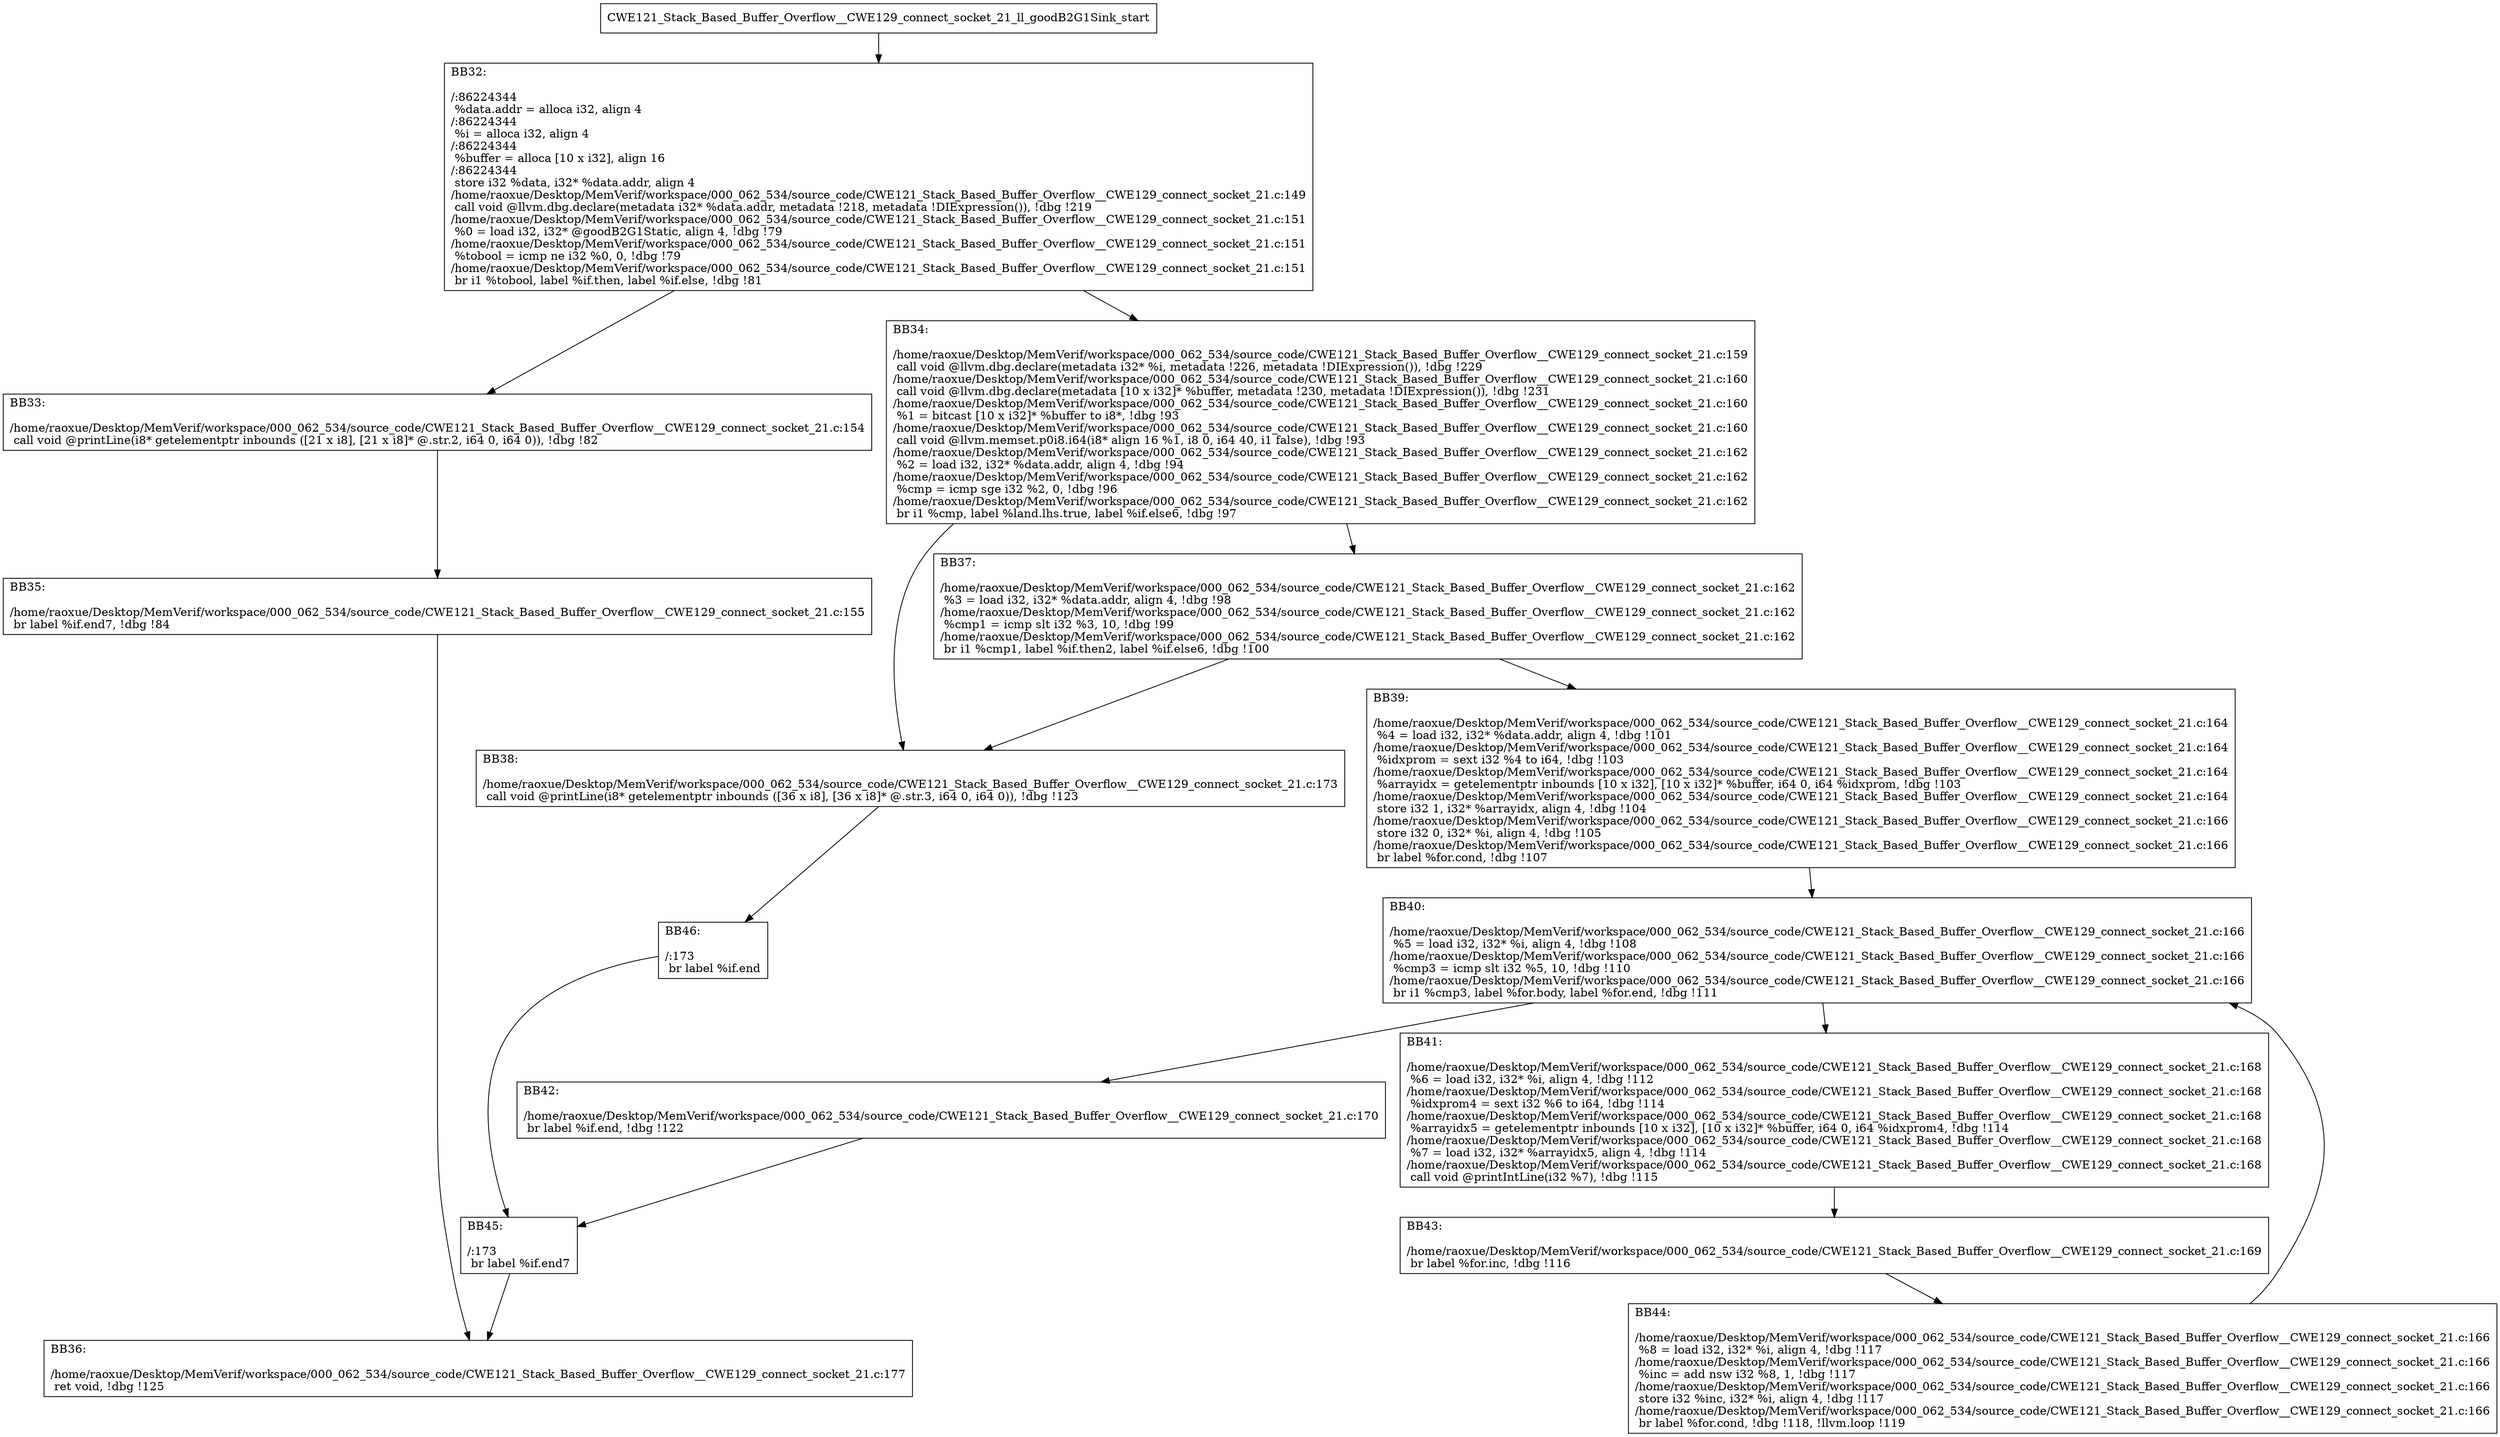digraph "CFG for'CWE121_Stack_Based_Buffer_Overflow__CWE129_connect_socket_21_ll_goodB2G1Sink' function" {
	BBCWE121_Stack_Based_Buffer_Overflow__CWE129_connect_socket_21_ll_goodB2G1Sink_start[shape=record,label="{CWE121_Stack_Based_Buffer_Overflow__CWE129_connect_socket_21_ll_goodB2G1Sink_start}"];
	BBCWE121_Stack_Based_Buffer_Overflow__CWE129_connect_socket_21_ll_goodB2G1Sink_start-> CWE121_Stack_Based_Buffer_Overflow__CWE129_connect_socket_21_ll_goodB2G1SinkBB32;
	CWE121_Stack_Based_Buffer_Overflow__CWE129_connect_socket_21_ll_goodB2G1SinkBB32 [shape=record, label="{BB32:\l\l/:86224344\l
  %data.addr = alloca i32, align 4\l
/:86224344\l
  %i = alloca i32, align 4\l
/:86224344\l
  %buffer = alloca [10 x i32], align 16\l
/:86224344\l
  store i32 %data, i32* %data.addr, align 4\l
/home/raoxue/Desktop/MemVerif/workspace/000_062_534/source_code/CWE121_Stack_Based_Buffer_Overflow__CWE129_connect_socket_21.c:149\l
  call void @llvm.dbg.declare(metadata i32* %data.addr, metadata !218, metadata !DIExpression()), !dbg !219\l
/home/raoxue/Desktop/MemVerif/workspace/000_062_534/source_code/CWE121_Stack_Based_Buffer_Overflow__CWE129_connect_socket_21.c:151\l
  %0 = load i32, i32* @goodB2G1Static, align 4, !dbg !79\l
/home/raoxue/Desktop/MemVerif/workspace/000_062_534/source_code/CWE121_Stack_Based_Buffer_Overflow__CWE129_connect_socket_21.c:151\l
  %tobool = icmp ne i32 %0, 0, !dbg !79\l
/home/raoxue/Desktop/MemVerif/workspace/000_062_534/source_code/CWE121_Stack_Based_Buffer_Overflow__CWE129_connect_socket_21.c:151\l
  br i1 %tobool, label %if.then, label %if.else, !dbg !81\l
}"];
	CWE121_Stack_Based_Buffer_Overflow__CWE129_connect_socket_21_ll_goodB2G1SinkBB32-> CWE121_Stack_Based_Buffer_Overflow__CWE129_connect_socket_21_ll_goodB2G1SinkBB33;
	CWE121_Stack_Based_Buffer_Overflow__CWE129_connect_socket_21_ll_goodB2G1SinkBB32-> CWE121_Stack_Based_Buffer_Overflow__CWE129_connect_socket_21_ll_goodB2G1SinkBB34;
	CWE121_Stack_Based_Buffer_Overflow__CWE129_connect_socket_21_ll_goodB2G1SinkBB33 [shape=record, label="{BB33:\l\l/home/raoxue/Desktop/MemVerif/workspace/000_062_534/source_code/CWE121_Stack_Based_Buffer_Overflow__CWE129_connect_socket_21.c:154\l
  call void @printLine(i8* getelementptr inbounds ([21 x i8], [21 x i8]* @.str.2, i64 0, i64 0)), !dbg !82\l
}"];
	CWE121_Stack_Based_Buffer_Overflow__CWE129_connect_socket_21_ll_goodB2G1SinkBB33-> CWE121_Stack_Based_Buffer_Overflow__CWE129_connect_socket_21_ll_goodB2G1SinkBB35;
	CWE121_Stack_Based_Buffer_Overflow__CWE129_connect_socket_21_ll_goodB2G1SinkBB35 [shape=record, label="{BB35:\l\l/home/raoxue/Desktop/MemVerif/workspace/000_062_534/source_code/CWE121_Stack_Based_Buffer_Overflow__CWE129_connect_socket_21.c:155\l
  br label %if.end7, !dbg !84\l
}"];
	CWE121_Stack_Based_Buffer_Overflow__CWE129_connect_socket_21_ll_goodB2G1SinkBB35-> CWE121_Stack_Based_Buffer_Overflow__CWE129_connect_socket_21_ll_goodB2G1SinkBB36;
	CWE121_Stack_Based_Buffer_Overflow__CWE129_connect_socket_21_ll_goodB2G1SinkBB34 [shape=record, label="{BB34:\l\l/home/raoxue/Desktop/MemVerif/workspace/000_062_534/source_code/CWE121_Stack_Based_Buffer_Overflow__CWE129_connect_socket_21.c:159\l
  call void @llvm.dbg.declare(metadata i32* %i, metadata !226, metadata !DIExpression()), !dbg !229\l
/home/raoxue/Desktop/MemVerif/workspace/000_062_534/source_code/CWE121_Stack_Based_Buffer_Overflow__CWE129_connect_socket_21.c:160\l
  call void @llvm.dbg.declare(metadata [10 x i32]* %buffer, metadata !230, metadata !DIExpression()), !dbg !231\l
/home/raoxue/Desktop/MemVerif/workspace/000_062_534/source_code/CWE121_Stack_Based_Buffer_Overflow__CWE129_connect_socket_21.c:160\l
  %1 = bitcast [10 x i32]* %buffer to i8*, !dbg !93\l
/home/raoxue/Desktop/MemVerif/workspace/000_062_534/source_code/CWE121_Stack_Based_Buffer_Overflow__CWE129_connect_socket_21.c:160\l
  call void @llvm.memset.p0i8.i64(i8* align 16 %1, i8 0, i64 40, i1 false), !dbg !93\l
/home/raoxue/Desktop/MemVerif/workspace/000_062_534/source_code/CWE121_Stack_Based_Buffer_Overflow__CWE129_connect_socket_21.c:162\l
  %2 = load i32, i32* %data.addr, align 4, !dbg !94\l
/home/raoxue/Desktop/MemVerif/workspace/000_062_534/source_code/CWE121_Stack_Based_Buffer_Overflow__CWE129_connect_socket_21.c:162\l
  %cmp = icmp sge i32 %2, 0, !dbg !96\l
/home/raoxue/Desktop/MemVerif/workspace/000_062_534/source_code/CWE121_Stack_Based_Buffer_Overflow__CWE129_connect_socket_21.c:162\l
  br i1 %cmp, label %land.lhs.true, label %if.else6, !dbg !97\l
}"];
	CWE121_Stack_Based_Buffer_Overflow__CWE129_connect_socket_21_ll_goodB2G1SinkBB34-> CWE121_Stack_Based_Buffer_Overflow__CWE129_connect_socket_21_ll_goodB2G1SinkBB37;
	CWE121_Stack_Based_Buffer_Overflow__CWE129_connect_socket_21_ll_goodB2G1SinkBB34-> CWE121_Stack_Based_Buffer_Overflow__CWE129_connect_socket_21_ll_goodB2G1SinkBB38;
	CWE121_Stack_Based_Buffer_Overflow__CWE129_connect_socket_21_ll_goodB2G1SinkBB37 [shape=record, label="{BB37:\l\l/home/raoxue/Desktop/MemVerif/workspace/000_062_534/source_code/CWE121_Stack_Based_Buffer_Overflow__CWE129_connect_socket_21.c:162\l
  %3 = load i32, i32* %data.addr, align 4, !dbg !98\l
/home/raoxue/Desktop/MemVerif/workspace/000_062_534/source_code/CWE121_Stack_Based_Buffer_Overflow__CWE129_connect_socket_21.c:162\l
  %cmp1 = icmp slt i32 %3, 10, !dbg !99\l
/home/raoxue/Desktop/MemVerif/workspace/000_062_534/source_code/CWE121_Stack_Based_Buffer_Overflow__CWE129_connect_socket_21.c:162\l
  br i1 %cmp1, label %if.then2, label %if.else6, !dbg !100\l
}"];
	CWE121_Stack_Based_Buffer_Overflow__CWE129_connect_socket_21_ll_goodB2G1SinkBB37-> CWE121_Stack_Based_Buffer_Overflow__CWE129_connect_socket_21_ll_goodB2G1SinkBB39;
	CWE121_Stack_Based_Buffer_Overflow__CWE129_connect_socket_21_ll_goodB2G1SinkBB37-> CWE121_Stack_Based_Buffer_Overflow__CWE129_connect_socket_21_ll_goodB2G1SinkBB38;
	CWE121_Stack_Based_Buffer_Overflow__CWE129_connect_socket_21_ll_goodB2G1SinkBB39 [shape=record, label="{BB39:\l\l/home/raoxue/Desktop/MemVerif/workspace/000_062_534/source_code/CWE121_Stack_Based_Buffer_Overflow__CWE129_connect_socket_21.c:164\l
  %4 = load i32, i32* %data.addr, align 4, !dbg !101\l
/home/raoxue/Desktop/MemVerif/workspace/000_062_534/source_code/CWE121_Stack_Based_Buffer_Overflow__CWE129_connect_socket_21.c:164\l
  %idxprom = sext i32 %4 to i64, !dbg !103\l
/home/raoxue/Desktop/MemVerif/workspace/000_062_534/source_code/CWE121_Stack_Based_Buffer_Overflow__CWE129_connect_socket_21.c:164\l
  %arrayidx = getelementptr inbounds [10 x i32], [10 x i32]* %buffer, i64 0, i64 %idxprom, !dbg !103\l
/home/raoxue/Desktop/MemVerif/workspace/000_062_534/source_code/CWE121_Stack_Based_Buffer_Overflow__CWE129_connect_socket_21.c:164\l
  store i32 1, i32* %arrayidx, align 4, !dbg !104\l
/home/raoxue/Desktop/MemVerif/workspace/000_062_534/source_code/CWE121_Stack_Based_Buffer_Overflow__CWE129_connect_socket_21.c:166\l
  store i32 0, i32* %i, align 4, !dbg !105\l
/home/raoxue/Desktop/MemVerif/workspace/000_062_534/source_code/CWE121_Stack_Based_Buffer_Overflow__CWE129_connect_socket_21.c:166\l
  br label %for.cond, !dbg !107\l
}"];
	CWE121_Stack_Based_Buffer_Overflow__CWE129_connect_socket_21_ll_goodB2G1SinkBB39-> CWE121_Stack_Based_Buffer_Overflow__CWE129_connect_socket_21_ll_goodB2G1SinkBB40;
	CWE121_Stack_Based_Buffer_Overflow__CWE129_connect_socket_21_ll_goodB2G1SinkBB40 [shape=record, label="{BB40:\l\l/home/raoxue/Desktop/MemVerif/workspace/000_062_534/source_code/CWE121_Stack_Based_Buffer_Overflow__CWE129_connect_socket_21.c:166\l
  %5 = load i32, i32* %i, align 4, !dbg !108\l
/home/raoxue/Desktop/MemVerif/workspace/000_062_534/source_code/CWE121_Stack_Based_Buffer_Overflow__CWE129_connect_socket_21.c:166\l
  %cmp3 = icmp slt i32 %5, 10, !dbg !110\l
/home/raoxue/Desktop/MemVerif/workspace/000_062_534/source_code/CWE121_Stack_Based_Buffer_Overflow__CWE129_connect_socket_21.c:166\l
  br i1 %cmp3, label %for.body, label %for.end, !dbg !111\l
}"];
	CWE121_Stack_Based_Buffer_Overflow__CWE129_connect_socket_21_ll_goodB2G1SinkBB40-> CWE121_Stack_Based_Buffer_Overflow__CWE129_connect_socket_21_ll_goodB2G1SinkBB41;
	CWE121_Stack_Based_Buffer_Overflow__CWE129_connect_socket_21_ll_goodB2G1SinkBB40-> CWE121_Stack_Based_Buffer_Overflow__CWE129_connect_socket_21_ll_goodB2G1SinkBB42;
	CWE121_Stack_Based_Buffer_Overflow__CWE129_connect_socket_21_ll_goodB2G1SinkBB41 [shape=record, label="{BB41:\l\l/home/raoxue/Desktop/MemVerif/workspace/000_062_534/source_code/CWE121_Stack_Based_Buffer_Overflow__CWE129_connect_socket_21.c:168\l
  %6 = load i32, i32* %i, align 4, !dbg !112\l
/home/raoxue/Desktop/MemVerif/workspace/000_062_534/source_code/CWE121_Stack_Based_Buffer_Overflow__CWE129_connect_socket_21.c:168\l
  %idxprom4 = sext i32 %6 to i64, !dbg !114\l
/home/raoxue/Desktop/MemVerif/workspace/000_062_534/source_code/CWE121_Stack_Based_Buffer_Overflow__CWE129_connect_socket_21.c:168\l
  %arrayidx5 = getelementptr inbounds [10 x i32], [10 x i32]* %buffer, i64 0, i64 %idxprom4, !dbg !114\l
/home/raoxue/Desktop/MemVerif/workspace/000_062_534/source_code/CWE121_Stack_Based_Buffer_Overflow__CWE129_connect_socket_21.c:168\l
  %7 = load i32, i32* %arrayidx5, align 4, !dbg !114\l
/home/raoxue/Desktop/MemVerif/workspace/000_062_534/source_code/CWE121_Stack_Based_Buffer_Overflow__CWE129_connect_socket_21.c:168\l
  call void @printIntLine(i32 %7), !dbg !115\l
}"];
	CWE121_Stack_Based_Buffer_Overflow__CWE129_connect_socket_21_ll_goodB2G1SinkBB41-> CWE121_Stack_Based_Buffer_Overflow__CWE129_connect_socket_21_ll_goodB2G1SinkBB43;
	CWE121_Stack_Based_Buffer_Overflow__CWE129_connect_socket_21_ll_goodB2G1SinkBB43 [shape=record, label="{BB43:\l\l/home/raoxue/Desktop/MemVerif/workspace/000_062_534/source_code/CWE121_Stack_Based_Buffer_Overflow__CWE129_connect_socket_21.c:169\l
  br label %for.inc, !dbg !116\l
}"];
	CWE121_Stack_Based_Buffer_Overflow__CWE129_connect_socket_21_ll_goodB2G1SinkBB43-> CWE121_Stack_Based_Buffer_Overflow__CWE129_connect_socket_21_ll_goodB2G1SinkBB44;
	CWE121_Stack_Based_Buffer_Overflow__CWE129_connect_socket_21_ll_goodB2G1SinkBB44 [shape=record, label="{BB44:\l\l/home/raoxue/Desktop/MemVerif/workspace/000_062_534/source_code/CWE121_Stack_Based_Buffer_Overflow__CWE129_connect_socket_21.c:166\l
  %8 = load i32, i32* %i, align 4, !dbg !117\l
/home/raoxue/Desktop/MemVerif/workspace/000_062_534/source_code/CWE121_Stack_Based_Buffer_Overflow__CWE129_connect_socket_21.c:166\l
  %inc = add nsw i32 %8, 1, !dbg !117\l
/home/raoxue/Desktop/MemVerif/workspace/000_062_534/source_code/CWE121_Stack_Based_Buffer_Overflow__CWE129_connect_socket_21.c:166\l
  store i32 %inc, i32* %i, align 4, !dbg !117\l
/home/raoxue/Desktop/MemVerif/workspace/000_062_534/source_code/CWE121_Stack_Based_Buffer_Overflow__CWE129_connect_socket_21.c:166\l
  br label %for.cond, !dbg !118, !llvm.loop !119\l
}"];
	CWE121_Stack_Based_Buffer_Overflow__CWE129_connect_socket_21_ll_goodB2G1SinkBB44-> CWE121_Stack_Based_Buffer_Overflow__CWE129_connect_socket_21_ll_goodB2G1SinkBB40;
	CWE121_Stack_Based_Buffer_Overflow__CWE129_connect_socket_21_ll_goodB2G1SinkBB42 [shape=record, label="{BB42:\l\l/home/raoxue/Desktop/MemVerif/workspace/000_062_534/source_code/CWE121_Stack_Based_Buffer_Overflow__CWE129_connect_socket_21.c:170\l
  br label %if.end, !dbg !122\l
}"];
	CWE121_Stack_Based_Buffer_Overflow__CWE129_connect_socket_21_ll_goodB2G1SinkBB42-> CWE121_Stack_Based_Buffer_Overflow__CWE129_connect_socket_21_ll_goodB2G1SinkBB45;
	CWE121_Stack_Based_Buffer_Overflow__CWE129_connect_socket_21_ll_goodB2G1SinkBB38 [shape=record, label="{BB38:\l\l/home/raoxue/Desktop/MemVerif/workspace/000_062_534/source_code/CWE121_Stack_Based_Buffer_Overflow__CWE129_connect_socket_21.c:173\l
  call void @printLine(i8* getelementptr inbounds ([36 x i8], [36 x i8]* @.str.3, i64 0, i64 0)), !dbg !123\l
}"];
	CWE121_Stack_Based_Buffer_Overflow__CWE129_connect_socket_21_ll_goodB2G1SinkBB38-> CWE121_Stack_Based_Buffer_Overflow__CWE129_connect_socket_21_ll_goodB2G1SinkBB46;
	CWE121_Stack_Based_Buffer_Overflow__CWE129_connect_socket_21_ll_goodB2G1SinkBB46 [shape=record, label="{BB46:\l\l/:173\l
  br label %if.end\l
}"];
	CWE121_Stack_Based_Buffer_Overflow__CWE129_connect_socket_21_ll_goodB2G1SinkBB46-> CWE121_Stack_Based_Buffer_Overflow__CWE129_connect_socket_21_ll_goodB2G1SinkBB45;
	CWE121_Stack_Based_Buffer_Overflow__CWE129_connect_socket_21_ll_goodB2G1SinkBB45 [shape=record, label="{BB45:\l\l/:173\l
  br label %if.end7\l
}"];
	CWE121_Stack_Based_Buffer_Overflow__CWE129_connect_socket_21_ll_goodB2G1SinkBB45-> CWE121_Stack_Based_Buffer_Overflow__CWE129_connect_socket_21_ll_goodB2G1SinkBB36;
	CWE121_Stack_Based_Buffer_Overflow__CWE129_connect_socket_21_ll_goodB2G1SinkBB36 [shape=record, label="{BB36:\l\l/home/raoxue/Desktop/MemVerif/workspace/000_062_534/source_code/CWE121_Stack_Based_Buffer_Overflow__CWE129_connect_socket_21.c:177\l
  ret void, !dbg !125\l
}"];
}
